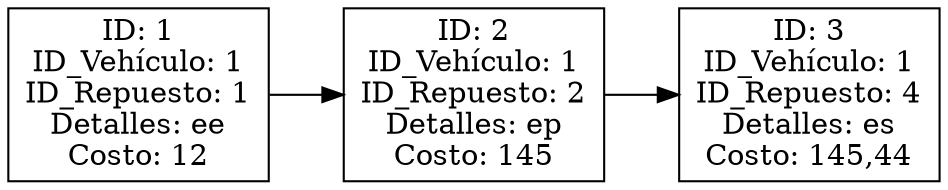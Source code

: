 digraph G {
node [shape=box];
rankdir=LR;
S1 [label="ID: 1\nID_Vehículo: 1\nID_Repuesto: 1\nDetalles: ee\nCosto: 12"];
S2 [label="ID: 2\nID_Vehículo: 1\nID_Repuesto: 2\nDetalles: ep\nCosto: 145"];
S1 -> S2;
S3 [label="ID: 3\nID_Vehículo: 1\nID_Repuesto: 4\nDetalles: es\nCosto: 145,44"];
S2 -> S3;
}